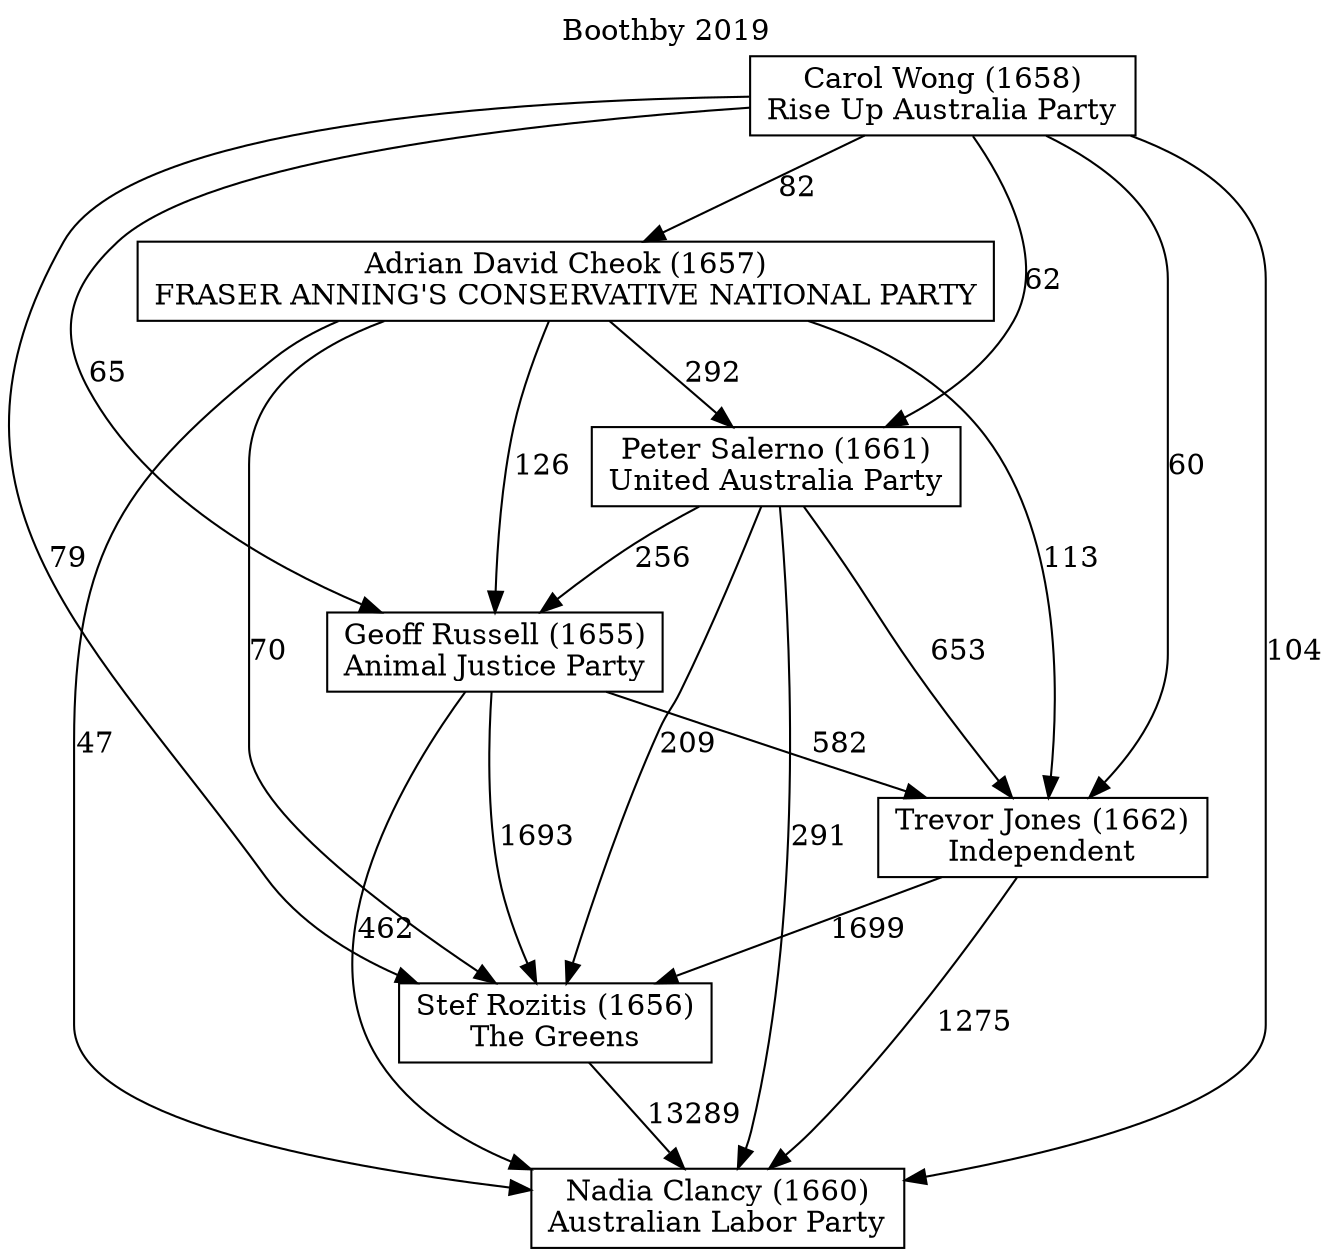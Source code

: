 // House preference flow
digraph "Nadia Clancy (1660)_Boothby_2019" {
	graph [label="Boothby 2019" labelloc=t mclimit=10]
	node [shape=box]
	"Adrian David Cheok (1657)" [label="Adrian David Cheok (1657)
FRASER ANNING'S CONSERVATIVE NATIONAL PARTY"]
	"Carol Wong (1658)" [label="Carol Wong (1658)
Rise Up Australia Party"]
	"Geoff Russell (1655)" [label="Geoff Russell (1655)
Animal Justice Party"]
	"Nadia Clancy (1660)" [label="Nadia Clancy (1660)
Australian Labor Party"]
	"Peter Salerno (1661)" [label="Peter Salerno (1661)
United Australia Party"]
	"Stef Rozitis (1656)" [label="Stef Rozitis (1656)
The Greens"]
	"Trevor Jones (1662)" [label="Trevor Jones (1662)
Independent"]
	"Adrian David Cheok (1657)" -> "Geoff Russell (1655)" [label=126]
	"Adrian David Cheok (1657)" -> "Nadia Clancy (1660)" [label=47]
	"Adrian David Cheok (1657)" -> "Peter Salerno (1661)" [label=292]
	"Adrian David Cheok (1657)" -> "Stef Rozitis (1656)" [label=70]
	"Adrian David Cheok (1657)" -> "Trevor Jones (1662)" [label=113]
	"Carol Wong (1658)" -> "Adrian David Cheok (1657)" [label=82]
	"Carol Wong (1658)" -> "Geoff Russell (1655)" [label=65]
	"Carol Wong (1658)" -> "Nadia Clancy (1660)" [label=104]
	"Carol Wong (1658)" -> "Peter Salerno (1661)" [label=62]
	"Carol Wong (1658)" -> "Stef Rozitis (1656)" [label=79]
	"Carol Wong (1658)" -> "Trevor Jones (1662)" [label=60]
	"Geoff Russell (1655)" -> "Nadia Clancy (1660)" [label=462]
	"Geoff Russell (1655)" -> "Stef Rozitis (1656)" [label=1693]
	"Geoff Russell (1655)" -> "Trevor Jones (1662)" [label=582]
	"Peter Salerno (1661)" -> "Geoff Russell (1655)" [label=256]
	"Peter Salerno (1661)" -> "Nadia Clancy (1660)" [label=291]
	"Peter Salerno (1661)" -> "Stef Rozitis (1656)" [label=209]
	"Peter Salerno (1661)" -> "Trevor Jones (1662)" [label=653]
	"Stef Rozitis (1656)" -> "Nadia Clancy (1660)" [label=13289]
	"Trevor Jones (1662)" -> "Nadia Clancy (1660)" [label=1275]
	"Trevor Jones (1662)" -> "Stef Rozitis (1656)" [label=1699]
}
